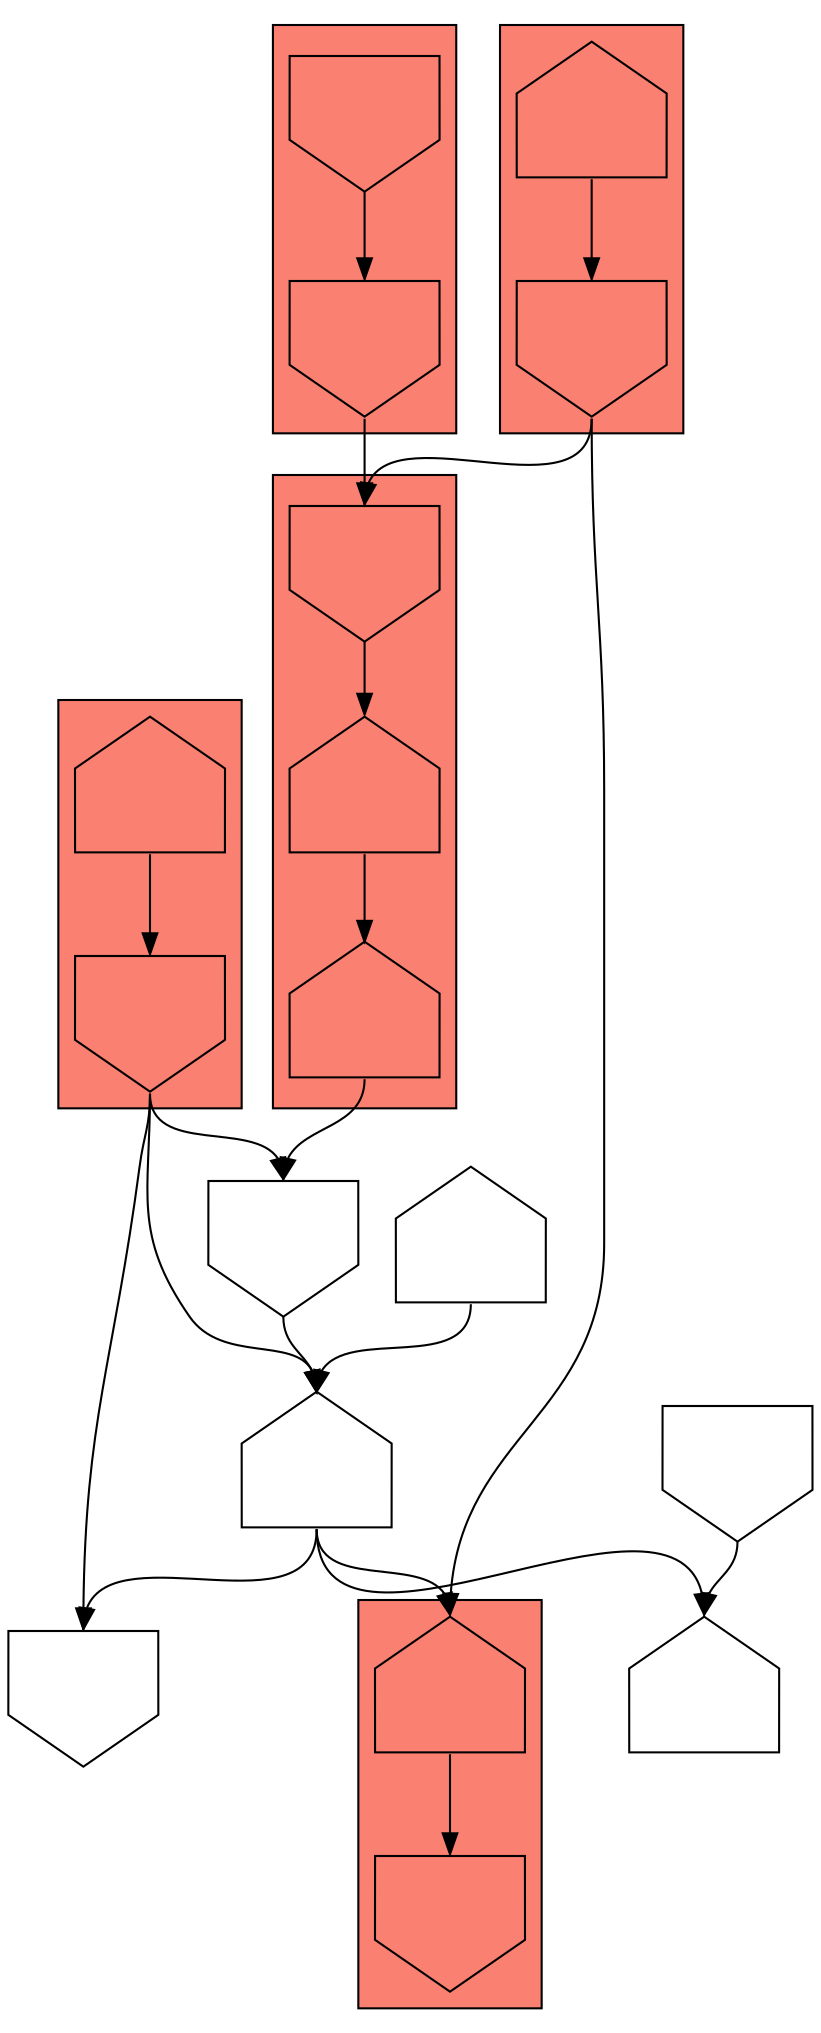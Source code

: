 digraph asm {
	edge [headport=n,tailport=s];
subgraph cluster_C813_10648_21104 {
	813 [label="",height=1,width=1,shape=invhouse];
	10648 [label="",height=1,width=1,shape=house];
	21104 [label="",height=1,width=1,shape=house];
	style=filled;
	fillcolor=salmon;
}
subgraph cluster_C18860_1998 {
	18860 [label="",height=1,width=1,shape=house];
	1998 [label="",height=1,width=1,shape=invhouse];
	style=filled;
	fillcolor=salmon;
}
subgraph cluster_C15583_8271 {
	15583 [label="",height=1,width=1,shape=house];
	8271 [label="",height=1,width=1,shape=invhouse];
	style=filled;
	fillcolor=salmon;
}
subgraph cluster_C104_20845 {
	104 [label="",height=1,width=1,shape=house];
	20845 [label="",height=1,width=1,shape=invhouse];
	style=filled;
	fillcolor=salmon;
}
subgraph cluster_C17235_3521 {
	17235 [label="",height=1,width=1,shape=invhouse];
	3521 [label="",height=1,width=1,shape=invhouse];
	style=filled;
	fillcolor=salmon;
}
	17338 [label="",height=1,width=1,shape=invhouse];
	20465 [label="",height=1,width=1,shape=house];
	9703 [label="",height=1,width=1,shape=invhouse];
	11610 [label="",height=1,width=1,shape=house];
	17562 [label="",height=1,width=1,shape=invhouse];
	13754 [label="",height=1,width=1,shape=house];
	813 -> 10648
	10648 -> 21104
	21104 -> 17338
	17338 -> 20465
	20465 -> 9703
	20465 -> 11610
	20465 -> 15583
	1998 -> 9703
	1998 -> 17338
	1998 -> 20465
	18860 -> 1998
	17562 -> 11610
	15583 -> 8271
	20845 -> 813
	20845 -> 15583
	104 -> 20845
	13754 -> 20465
	3521 -> 813
	17235 -> 3521
}